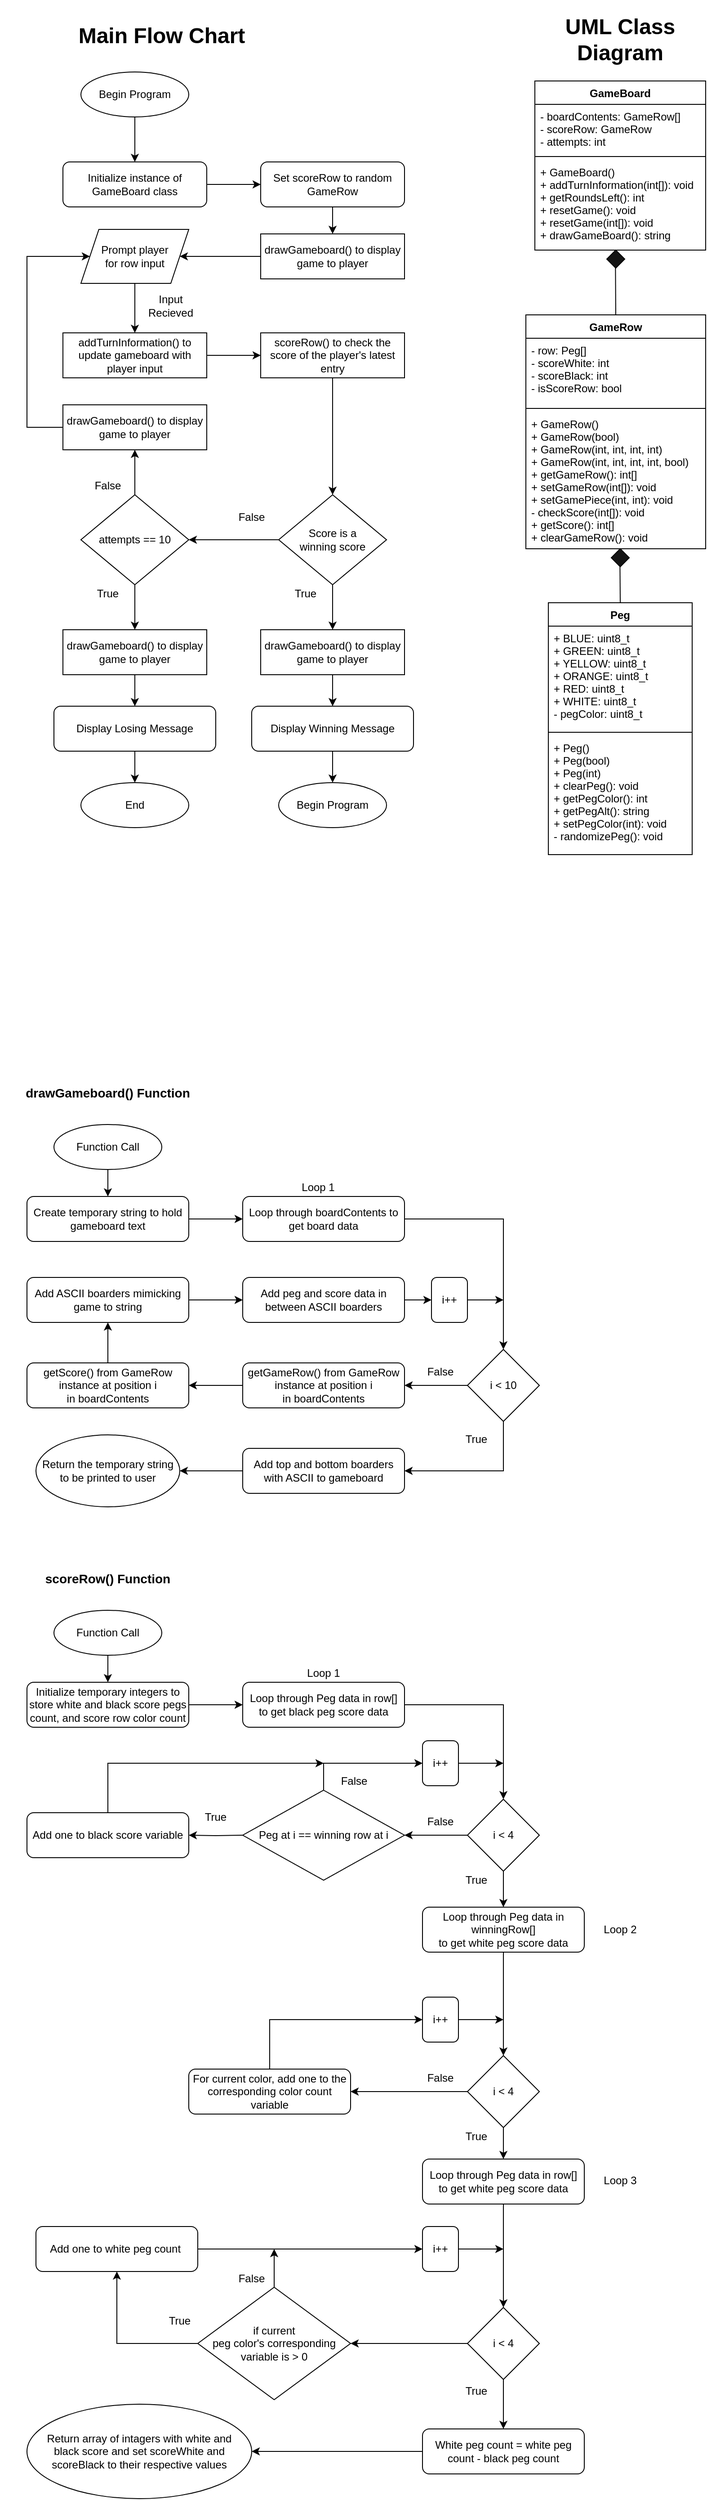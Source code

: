 <mxfile version="13.8.0" type="github">
  <diagram id="C5RBs43oDa-KdzZeNtuy" name="Page-1">
    <mxGraphModel dx="1625" dy="771" grid="1" gridSize="10" guides="1" tooltips="1" connect="1" arrows="1" fold="1" page="1" pageScale="1" pageWidth="827" pageHeight="1169" math="0" shadow="0">
      <root>
        <mxCell id="WIyWlLk6GJQsqaUBKTNV-0" />
        <mxCell id="WIyWlLk6GJQsqaUBKTNV-1" parent="WIyWlLk6GJQsqaUBKTNV-0" />
        <mxCell id="qy54ewY4zmLZA6wz8bQR-19" style="edgeStyle=orthogonalEdgeStyle;rounded=0;orthogonalLoop=1;jettySize=auto;html=1;entryX=0.5;entryY=0;entryDx=0;entryDy=0;" edge="1" parent="WIyWlLk6GJQsqaUBKTNV-1" source="qy54ewY4zmLZA6wz8bQR-0" target="qy54ewY4zmLZA6wz8bQR-18">
          <mxGeometry relative="1" as="geometry" />
        </mxCell>
        <mxCell id="qy54ewY4zmLZA6wz8bQR-0" value="Begin Program" style="ellipse;whiteSpace=wrap;html=1;" vertex="1" parent="WIyWlLk6GJQsqaUBKTNV-1">
          <mxGeometry x="110" y="80" width="120" height="50" as="geometry" />
        </mxCell>
        <mxCell id="qy54ewY4zmLZA6wz8bQR-1" value="" style="endArrow=none;html=1;entryX=0.5;entryY=0;entryDx=0;entryDy=0;exitX=0.484;exitY=0.965;exitDx=0;exitDy=0;exitPerimeter=0;" edge="1" parent="WIyWlLk6GJQsqaUBKTNV-1" source="qy54ewY4zmLZA6wz8bQR-2" target="qy54ewY4zmLZA6wz8bQR-9">
          <mxGeometry width="50" height="50" relative="1" as="geometry">
            <mxPoint x="830" y="391" as="sourcePoint" />
            <mxPoint x="880" y="341" as="targetPoint" />
          </mxGeometry>
        </mxCell>
        <mxCell id="qy54ewY4zmLZA6wz8bQR-2" value="" style="rhombus;whiteSpace=wrap;html=1;fillColor=#141414;" vertex="1" parent="WIyWlLk6GJQsqaUBKTNV-1">
          <mxGeometry x="700" y="610" width="20" height="20" as="geometry" />
        </mxCell>
        <mxCell id="qy54ewY4zmLZA6wz8bQR-3" value="" style="endArrow=none;html=1;entryX=0.5;entryY=0;entryDx=0;entryDy=0;exitX=0.484;exitY=0.965;exitDx=0;exitDy=0;exitPerimeter=0;" edge="1" parent="WIyWlLk6GJQsqaUBKTNV-1" source="qy54ewY4zmLZA6wz8bQR-4" target="qy54ewY4zmLZA6wz8bQR-5">
          <mxGeometry width="50" height="50" relative="1" as="geometry">
            <mxPoint x="800" y="405" as="sourcePoint" />
            <mxPoint x="690" y="305" as="targetPoint" />
          </mxGeometry>
        </mxCell>
        <mxCell id="qy54ewY4zmLZA6wz8bQR-4" value="" style="rhombus;whiteSpace=wrap;html=1;fillColor=#141414;" vertex="1" parent="WIyWlLk6GJQsqaUBKTNV-1">
          <mxGeometry x="695" y="278" width="20" height="20" as="geometry" />
        </mxCell>
        <mxCell id="qy54ewY4zmLZA6wz8bQR-9" value="Peg" style="swimlane;fontStyle=1;align=center;verticalAlign=top;childLayout=stackLayout;horizontal=1;startSize=26;horizontalStack=0;resizeParent=1;resizeParentMax=0;resizeLast=0;collapsible=1;marginBottom=0;" vertex="1" parent="WIyWlLk6GJQsqaUBKTNV-1">
          <mxGeometry x="630" y="670" width="160" height="280" as="geometry" />
        </mxCell>
        <mxCell id="qy54ewY4zmLZA6wz8bQR-10" value="+ BLUE: uint8_t&#xa;+ GREEN: uint8_t&#xa;+ YELLOW: uint8_t&#xa;+ ORANGE: uint8_t&#xa;+ RED: uint8_t&#xa;+ WHITE: uint8_t&#xa;- pegColor: uint8_t" style="text;strokeColor=none;fillColor=none;align=left;verticalAlign=top;spacingLeft=4;spacingRight=4;overflow=hidden;rotatable=0;points=[[0,0.5],[1,0.5]];portConstraint=eastwest;" vertex="1" parent="qy54ewY4zmLZA6wz8bQR-9">
          <mxGeometry y="26" width="160" height="114" as="geometry" />
        </mxCell>
        <mxCell id="qy54ewY4zmLZA6wz8bQR-11" value="" style="line;strokeWidth=1;fillColor=none;align=left;verticalAlign=middle;spacingTop=-1;spacingLeft=3;spacingRight=3;rotatable=0;labelPosition=right;points=[];portConstraint=eastwest;" vertex="1" parent="qy54ewY4zmLZA6wz8bQR-9">
          <mxGeometry y="140" width="160" height="8" as="geometry" />
        </mxCell>
        <mxCell id="qy54ewY4zmLZA6wz8bQR-12" value="+ Peg()&#xa;+ Peg(bool)&#xa;+ Peg(int)&#xa;+ clearPeg(): void&#xa;+ getPegColor(): int&#xa;+ getPegAlt(): string&#xa;+ setPegColor(int): void&#xa;- randomizePeg(): void" style="text;strokeColor=none;fillColor=none;align=left;verticalAlign=top;spacingLeft=4;spacingRight=4;overflow=hidden;rotatable=0;points=[[0,0.5],[1,0.5]];portConstraint=eastwest;" vertex="1" parent="qy54ewY4zmLZA6wz8bQR-9">
          <mxGeometry y="148" width="160" height="132" as="geometry" />
        </mxCell>
        <mxCell id="qy54ewY4zmLZA6wz8bQR-13" value="GameBoard" style="swimlane;fontStyle=1;align=center;verticalAlign=top;childLayout=stackLayout;horizontal=1;startSize=26;horizontalStack=0;resizeParent=1;resizeParentMax=0;resizeLast=0;collapsible=1;marginBottom=0;" vertex="1" parent="WIyWlLk6GJQsqaUBKTNV-1">
          <mxGeometry x="615" y="90" width="190" height="188" as="geometry" />
        </mxCell>
        <mxCell id="qy54ewY4zmLZA6wz8bQR-14" value="- boardContents: GameRow[]&#xa;- scoreRow: GameRow&#xa;- attempts: int&#xa;" style="text;strokeColor=none;fillColor=none;align=left;verticalAlign=top;spacingLeft=4;spacingRight=4;overflow=hidden;rotatable=0;points=[[0,0.5],[1,0.5]];portConstraint=eastwest;" vertex="1" parent="qy54ewY4zmLZA6wz8bQR-13">
          <mxGeometry y="26" width="190" height="54" as="geometry" />
        </mxCell>
        <mxCell id="qy54ewY4zmLZA6wz8bQR-15" value="" style="line;strokeWidth=1;fillColor=none;align=left;verticalAlign=middle;spacingTop=-1;spacingLeft=3;spacingRight=3;rotatable=0;labelPosition=right;points=[];portConstraint=eastwest;" vertex="1" parent="qy54ewY4zmLZA6wz8bQR-13">
          <mxGeometry y="80" width="190" height="8" as="geometry" />
        </mxCell>
        <mxCell id="qy54ewY4zmLZA6wz8bQR-16" value="+ GameBoard()&#xa;+ addTurnInformation(int[]): void&#xa;+ getRoundsLeft(): int&#xa;+ resetGame(): void&#xa;+ resetGame(int[]): void&#xa;+ drawGameBoard(): string" style="text;strokeColor=none;fillColor=none;align=left;verticalAlign=top;spacingLeft=4;spacingRight=4;overflow=hidden;rotatable=0;points=[[0,0.5],[1,0.5]];portConstraint=eastwest;" vertex="1" parent="qy54ewY4zmLZA6wz8bQR-13">
          <mxGeometry y="88" width="190" height="100" as="geometry" />
        </mxCell>
        <mxCell id="qy54ewY4zmLZA6wz8bQR-17" value="&lt;h1&gt;UML Class Diagram&lt;/h1&gt;" style="text;html=1;strokeColor=none;fillColor=none;spacing=5;spacingTop=-20;whiteSpace=wrap;overflow=hidden;rounded=0;align=center;" vertex="1" parent="WIyWlLk6GJQsqaUBKTNV-1">
          <mxGeometry x="640" y="10" width="140" height="70" as="geometry" />
        </mxCell>
        <mxCell id="qy54ewY4zmLZA6wz8bQR-21" style="edgeStyle=orthogonalEdgeStyle;rounded=0;orthogonalLoop=1;jettySize=auto;html=1;entryX=0;entryY=0.5;entryDx=0;entryDy=0;" edge="1" parent="WIyWlLk6GJQsqaUBKTNV-1" source="qy54ewY4zmLZA6wz8bQR-18" target="qy54ewY4zmLZA6wz8bQR-20">
          <mxGeometry relative="1" as="geometry" />
        </mxCell>
        <mxCell id="qy54ewY4zmLZA6wz8bQR-18" value="Initialize instance of GameBoard class" style="rounded=1;whiteSpace=wrap;html=1;" vertex="1" parent="WIyWlLk6GJQsqaUBKTNV-1">
          <mxGeometry x="90" y="180" width="160" height="50" as="geometry" />
        </mxCell>
        <mxCell id="qy54ewY4zmLZA6wz8bQR-24" style="edgeStyle=orthogonalEdgeStyle;rounded=0;orthogonalLoop=1;jettySize=auto;html=1;" edge="1" parent="WIyWlLk6GJQsqaUBKTNV-1" source="qy54ewY4zmLZA6wz8bQR-20" target="qy54ewY4zmLZA6wz8bQR-22">
          <mxGeometry relative="1" as="geometry" />
        </mxCell>
        <mxCell id="qy54ewY4zmLZA6wz8bQR-20" value="Set scoreRow to random GameRow" style="rounded=1;whiteSpace=wrap;html=1;" vertex="1" parent="WIyWlLk6GJQsqaUBKTNV-1">
          <mxGeometry x="310" y="180" width="160" height="50" as="geometry" />
        </mxCell>
        <mxCell id="qy54ewY4zmLZA6wz8bQR-27" style="edgeStyle=orthogonalEdgeStyle;rounded=0;orthogonalLoop=1;jettySize=auto;html=1;entryX=1;entryY=0.5;entryDx=0;entryDy=0;" edge="1" parent="WIyWlLk6GJQsqaUBKTNV-1" source="qy54ewY4zmLZA6wz8bQR-22" target="qy54ewY4zmLZA6wz8bQR-26">
          <mxGeometry relative="1" as="geometry" />
        </mxCell>
        <mxCell id="qy54ewY4zmLZA6wz8bQR-22" value="drawGameboard() to display game to player" style="rounded=1;whiteSpace=wrap;html=1;arcSize=0;" vertex="1" parent="WIyWlLk6GJQsqaUBKTNV-1">
          <mxGeometry x="310" y="260" width="160" height="50" as="geometry" />
        </mxCell>
        <mxCell id="qy54ewY4zmLZA6wz8bQR-29" style="edgeStyle=orthogonalEdgeStyle;rounded=0;orthogonalLoop=1;jettySize=auto;html=1;" edge="1" parent="WIyWlLk6GJQsqaUBKTNV-1" source="qy54ewY4zmLZA6wz8bQR-26" target="qy54ewY4zmLZA6wz8bQR-28">
          <mxGeometry relative="1" as="geometry" />
        </mxCell>
        <mxCell id="qy54ewY4zmLZA6wz8bQR-26" value="Prompt player&lt;br&gt;for row input" style="shape=parallelogram;perimeter=parallelogramPerimeter;whiteSpace=wrap;html=1;fixedSize=1;" vertex="1" parent="WIyWlLk6GJQsqaUBKTNV-1">
          <mxGeometry x="110" y="255" width="120" height="60" as="geometry" />
        </mxCell>
        <mxCell id="qy54ewY4zmLZA6wz8bQR-32" style="edgeStyle=orthogonalEdgeStyle;rounded=0;orthogonalLoop=1;jettySize=auto;html=1;" edge="1" parent="WIyWlLk6GJQsqaUBKTNV-1" source="qy54ewY4zmLZA6wz8bQR-28" target="qy54ewY4zmLZA6wz8bQR-31">
          <mxGeometry relative="1" as="geometry" />
        </mxCell>
        <mxCell id="qy54ewY4zmLZA6wz8bQR-28" value="addTurnInformation() to update gameboard with player input" style="rounded=1;whiteSpace=wrap;html=1;arcSize=0;" vertex="1" parent="WIyWlLk6GJQsqaUBKTNV-1">
          <mxGeometry x="90" y="370" width="160" height="50" as="geometry" />
        </mxCell>
        <mxCell id="qy54ewY4zmLZA6wz8bQR-30" value="Input Recieved" style="text;html=1;strokeColor=none;fillColor=none;align=center;verticalAlign=middle;whiteSpace=wrap;rounded=0;" vertex="1" parent="WIyWlLk6GJQsqaUBKTNV-1">
          <mxGeometry x="190" y="330" width="40" height="20" as="geometry" />
        </mxCell>
        <mxCell id="qy54ewY4zmLZA6wz8bQR-35" style="edgeStyle=orthogonalEdgeStyle;rounded=0;orthogonalLoop=1;jettySize=auto;html=1;entryX=0.5;entryY=0;entryDx=0;entryDy=0;" edge="1" parent="WIyWlLk6GJQsqaUBKTNV-1" source="qy54ewY4zmLZA6wz8bQR-31" target="qy54ewY4zmLZA6wz8bQR-39">
          <mxGeometry relative="1" as="geometry">
            <mxPoint x="390" y="460" as="targetPoint" />
          </mxGeometry>
        </mxCell>
        <mxCell id="qy54ewY4zmLZA6wz8bQR-31" value="scoreRow() to check the score of the player&#39;s latest entry" style="rounded=1;whiteSpace=wrap;html=1;arcSize=0;" vertex="1" parent="WIyWlLk6GJQsqaUBKTNV-1">
          <mxGeometry x="310" y="370" width="160" height="50" as="geometry" />
        </mxCell>
        <mxCell id="qy54ewY4zmLZA6wz8bQR-53" style="edgeStyle=orthogonalEdgeStyle;rounded=0;orthogonalLoop=1;jettySize=auto;html=1;" edge="1" parent="WIyWlLk6GJQsqaUBKTNV-1" source="qy54ewY4zmLZA6wz8bQR-39" target="qy54ewY4zmLZA6wz8bQR-52">
          <mxGeometry relative="1" as="geometry" />
        </mxCell>
        <mxCell id="qy54ewY4zmLZA6wz8bQR-39" value="Score is a &lt;br&gt;winning score" style="rhombus;whiteSpace=wrap;html=1;" vertex="1" parent="WIyWlLk6GJQsqaUBKTNV-1">
          <mxGeometry x="330" y="550" width="120" height="100" as="geometry" />
        </mxCell>
        <mxCell id="qy54ewY4zmLZA6wz8bQR-41" value="False" style="text;html=1;strokeColor=none;fillColor=none;align=center;verticalAlign=middle;whiteSpace=wrap;rounded=0;" vertex="1" parent="WIyWlLk6GJQsqaUBKTNV-1">
          <mxGeometry x="280" y="565" width="40" height="20" as="geometry" />
        </mxCell>
        <mxCell id="qy54ewY4zmLZA6wz8bQR-44" style="edgeStyle=orthogonalEdgeStyle;rounded=0;orthogonalLoop=1;jettySize=auto;html=1;" edge="1" parent="WIyWlLk6GJQsqaUBKTNV-1" source="qy54ewY4zmLZA6wz8bQR-42" target="qy54ewY4zmLZA6wz8bQR-26">
          <mxGeometry relative="1" as="geometry">
            <mxPoint x="50" y="290" as="targetPoint" />
            <Array as="points">
              <mxPoint x="50" y="475" />
              <mxPoint x="50" y="285" />
            </Array>
          </mxGeometry>
        </mxCell>
        <mxCell id="qy54ewY4zmLZA6wz8bQR-42" value="drawGameboard() to display game to player" style="rounded=1;whiteSpace=wrap;html=1;arcSize=0;" vertex="1" parent="WIyWlLk6GJQsqaUBKTNV-1">
          <mxGeometry x="90" y="450" width="160" height="50" as="geometry" />
        </mxCell>
        <mxCell id="qy54ewY4zmLZA6wz8bQR-51" style="edgeStyle=orthogonalEdgeStyle;rounded=0;orthogonalLoop=1;jettySize=auto;html=1;entryX=0.5;entryY=0;entryDx=0;entryDy=0;" edge="1" parent="WIyWlLk6GJQsqaUBKTNV-1" source="qy54ewY4zmLZA6wz8bQR-46" target="qy54ewY4zmLZA6wz8bQR-50">
          <mxGeometry relative="1" as="geometry" />
        </mxCell>
        <mxCell id="qy54ewY4zmLZA6wz8bQR-46" value="drawGameboard() to display game to player" style="rounded=1;whiteSpace=wrap;html=1;arcSize=0;" vertex="1" parent="WIyWlLk6GJQsqaUBKTNV-1">
          <mxGeometry x="310" y="700" width="160" height="50" as="geometry" />
        </mxCell>
        <mxCell id="qy54ewY4zmLZA6wz8bQR-47" style="edgeStyle=orthogonalEdgeStyle;rounded=0;orthogonalLoop=1;jettySize=auto;html=1;entryX=0.5;entryY=0;entryDx=0;entryDy=0;exitX=0.5;exitY=1;exitDx=0;exitDy=0;" edge="1" parent="WIyWlLk6GJQsqaUBKTNV-1" source="qy54ewY4zmLZA6wz8bQR-39" target="qy54ewY4zmLZA6wz8bQR-46">
          <mxGeometry relative="1" as="geometry">
            <mxPoint x="390" y="565" as="sourcePoint" />
            <mxPoint x="260" y="520" as="targetPoint" />
          </mxGeometry>
        </mxCell>
        <mxCell id="qy54ewY4zmLZA6wz8bQR-48" value="True" style="text;html=1;strokeColor=none;fillColor=none;align=center;verticalAlign=middle;whiteSpace=wrap;rounded=0;" vertex="1" parent="WIyWlLk6GJQsqaUBKTNV-1">
          <mxGeometry x="340" y="650" width="40" height="20" as="geometry" />
        </mxCell>
        <mxCell id="qy54ewY4zmLZA6wz8bQR-65" style="edgeStyle=orthogonalEdgeStyle;rounded=0;orthogonalLoop=1;jettySize=auto;html=1;" edge="1" parent="WIyWlLk6GJQsqaUBKTNV-1" source="qy54ewY4zmLZA6wz8bQR-50" target="qy54ewY4zmLZA6wz8bQR-64">
          <mxGeometry relative="1" as="geometry" />
        </mxCell>
        <mxCell id="qy54ewY4zmLZA6wz8bQR-50" value="Display Winning Message" style="rounded=1;whiteSpace=wrap;html=1;" vertex="1" parent="WIyWlLk6GJQsqaUBKTNV-1">
          <mxGeometry x="300" y="785" width="180" height="50" as="geometry" />
        </mxCell>
        <mxCell id="qy54ewY4zmLZA6wz8bQR-54" style="edgeStyle=orthogonalEdgeStyle;rounded=0;orthogonalLoop=1;jettySize=auto;html=1;" edge="1" parent="WIyWlLk6GJQsqaUBKTNV-1" source="qy54ewY4zmLZA6wz8bQR-52" target="qy54ewY4zmLZA6wz8bQR-42">
          <mxGeometry relative="1" as="geometry" />
        </mxCell>
        <mxCell id="qy54ewY4zmLZA6wz8bQR-55" style="edgeStyle=orthogonalEdgeStyle;rounded=0;orthogonalLoop=1;jettySize=auto;html=1;entryX=0.5;entryY=0;entryDx=0;entryDy=0;" edge="1" parent="WIyWlLk6GJQsqaUBKTNV-1" source="qy54ewY4zmLZA6wz8bQR-52" target="qy54ewY4zmLZA6wz8bQR-59">
          <mxGeometry relative="1" as="geometry">
            <mxPoint x="170" y="690" as="targetPoint" />
          </mxGeometry>
        </mxCell>
        <mxCell id="qy54ewY4zmLZA6wz8bQR-52" value="attempts == 10" style="rhombus;whiteSpace=wrap;html=1;" vertex="1" parent="WIyWlLk6GJQsqaUBKTNV-1">
          <mxGeometry x="110" y="550" width="120" height="100" as="geometry" />
        </mxCell>
        <mxCell id="qy54ewY4zmLZA6wz8bQR-56" value="False" style="text;html=1;strokeColor=none;fillColor=none;align=center;verticalAlign=middle;whiteSpace=wrap;rounded=0;" vertex="1" parent="WIyWlLk6GJQsqaUBKTNV-1">
          <mxGeometry x="120" y="530" width="40" height="20" as="geometry" />
        </mxCell>
        <mxCell id="qy54ewY4zmLZA6wz8bQR-58" value="True" style="text;html=1;strokeColor=none;fillColor=none;align=center;verticalAlign=middle;whiteSpace=wrap;rounded=0;" vertex="1" parent="WIyWlLk6GJQsqaUBKTNV-1">
          <mxGeometry x="120" y="650" width="40" height="20" as="geometry" />
        </mxCell>
        <mxCell id="qy54ewY4zmLZA6wz8bQR-62" style="edgeStyle=orthogonalEdgeStyle;rounded=0;orthogonalLoop=1;jettySize=auto;html=1;entryX=0.5;entryY=0;entryDx=0;entryDy=0;" edge="1" parent="WIyWlLk6GJQsqaUBKTNV-1" source="qy54ewY4zmLZA6wz8bQR-59" target="qy54ewY4zmLZA6wz8bQR-60">
          <mxGeometry relative="1" as="geometry" />
        </mxCell>
        <mxCell id="qy54ewY4zmLZA6wz8bQR-59" value="drawGameboard() to display game to player" style="rounded=1;whiteSpace=wrap;html=1;arcSize=0;" vertex="1" parent="WIyWlLk6GJQsqaUBKTNV-1">
          <mxGeometry x="90" y="700" width="160" height="50" as="geometry" />
        </mxCell>
        <mxCell id="qy54ewY4zmLZA6wz8bQR-66" style="edgeStyle=orthogonalEdgeStyle;rounded=0;orthogonalLoop=1;jettySize=auto;html=1;" edge="1" parent="WIyWlLk6GJQsqaUBKTNV-1" source="qy54ewY4zmLZA6wz8bQR-60" target="qy54ewY4zmLZA6wz8bQR-63">
          <mxGeometry relative="1" as="geometry" />
        </mxCell>
        <mxCell id="qy54ewY4zmLZA6wz8bQR-60" value="Display Losing Message" style="rounded=1;whiteSpace=wrap;html=1;" vertex="1" parent="WIyWlLk6GJQsqaUBKTNV-1">
          <mxGeometry x="80" y="785" width="180" height="50" as="geometry" />
        </mxCell>
        <mxCell id="qy54ewY4zmLZA6wz8bQR-63" value="End" style="ellipse;whiteSpace=wrap;html=1;" vertex="1" parent="WIyWlLk6GJQsqaUBKTNV-1">
          <mxGeometry x="110" y="870" width="120" height="50" as="geometry" />
        </mxCell>
        <mxCell id="qy54ewY4zmLZA6wz8bQR-64" value="Begin Program" style="ellipse;whiteSpace=wrap;html=1;" vertex="1" parent="WIyWlLk6GJQsqaUBKTNV-1">
          <mxGeometry x="330" y="870" width="120" height="50" as="geometry" />
        </mxCell>
        <mxCell id="qy54ewY4zmLZA6wz8bQR-70" style="edgeStyle=orthogonalEdgeStyle;rounded=0;orthogonalLoop=1;jettySize=auto;html=1;entryX=0.5;entryY=0;entryDx=0;entryDy=0;" edge="1" parent="WIyWlLk6GJQsqaUBKTNV-1" source="qy54ewY4zmLZA6wz8bQR-67">
          <mxGeometry relative="1" as="geometry">
            <mxPoint x="140" y="1330" as="targetPoint" />
          </mxGeometry>
        </mxCell>
        <mxCell id="qy54ewY4zmLZA6wz8bQR-5" value="GameRow" style="swimlane;fontStyle=1;align=center;verticalAlign=top;childLayout=stackLayout;horizontal=1;startSize=26;horizontalStack=0;resizeParent=1;resizeParentMax=0;resizeLast=0;collapsible=1;marginBottom=0;" vertex="1" parent="WIyWlLk6GJQsqaUBKTNV-1">
          <mxGeometry x="605" y="350" width="200" height="260" as="geometry" />
        </mxCell>
        <mxCell id="qy54ewY4zmLZA6wz8bQR-6" value="- row: Peg[]&#xa;- scoreWhite: int&#xa;- scoreBlack: int&#xa;- isScoreRow: bool" style="text;strokeColor=none;fillColor=none;align=left;verticalAlign=top;spacingLeft=4;spacingRight=4;overflow=hidden;rotatable=0;points=[[0,0.5],[1,0.5]];portConstraint=eastwest;" vertex="1" parent="qy54ewY4zmLZA6wz8bQR-5">
          <mxGeometry y="26" width="200" height="74" as="geometry" />
        </mxCell>
        <mxCell id="qy54ewY4zmLZA6wz8bQR-7" value="" style="line;strokeWidth=1;fillColor=none;align=left;verticalAlign=middle;spacingTop=-1;spacingLeft=3;spacingRight=3;rotatable=0;labelPosition=right;points=[];portConstraint=eastwest;" vertex="1" parent="qy54ewY4zmLZA6wz8bQR-5">
          <mxGeometry y="100" width="200" height="8" as="geometry" />
        </mxCell>
        <mxCell id="qy54ewY4zmLZA6wz8bQR-8" value="+ GameRow()&#xa;+ GameRow(bool)&#xa;+ GameRow(int, int, int, int)&#xa;+ GameRow(int, int, int, int, bool)&#xa;+ getGameRow(): int[]&#xa;+ setGameRow(int[]): void&#xa;+ setGamePiece(int, int): void&#xa;- checkScore(int[]): void&#xa;+ getScore(): int[]&#xa;+ clearGameRow(): void&#xa;" style="text;strokeColor=none;fillColor=none;align=left;verticalAlign=top;spacingLeft=4;spacingRight=4;overflow=hidden;rotatable=0;points=[[0,0.5],[1,0.5]];portConstraint=eastwest;" vertex="1" parent="qy54ewY4zmLZA6wz8bQR-5">
          <mxGeometry y="108" width="200" height="152" as="geometry" />
        </mxCell>
        <mxCell id="qy54ewY4zmLZA6wz8bQR-67" value="Function Call" style="ellipse;whiteSpace=wrap;html=1;" vertex="1" parent="WIyWlLk6GJQsqaUBKTNV-1">
          <mxGeometry x="80" y="1250" width="120" height="50" as="geometry" />
        </mxCell>
        <mxCell id="qy54ewY4zmLZA6wz8bQR-69" value="&lt;font style=&quot;font-size: 14px&quot;&gt;drawGameboard() Function&lt;/font&gt;" style="text;html=1;strokeColor=none;fillColor=none;align=center;verticalAlign=middle;whiteSpace=wrap;rounded=0;fontStyle=1" vertex="1" parent="WIyWlLk6GJQsqaUBKTNV-1">
          <mxGeometry x="20" y="1190" width="240" height="50" as="geometry" />
        </mxCell>
        <mxCell id="qy54ewY4zmLZA6wz8bQR-73" style="edgeStyle=orthogonalEdgeStyle;rounded=0;orthogonalLoop=1;jettySize=auto;html=1;entryX=0;entryY=0.5;entryDx=0;entryDy=0;" edge="1" parent="WIyWlLk6GJQsqaUBKTNV-1" source="qy54ewY4zmLZA6wz8bQR-71" target="qy54ewY4zmLZA6wz8bQR-72">
          <mxGeometry relative="1" as="geometry" />
        </mxCell>
        <mxCell id="qy54ewY4zmLZA6wz8bQR-71" value="Create temporary string to hold gameboard text" style="rounded=1;whiteSpace=wrap;html=1;" vertex="1" parent="WIyWlLk6GJQsqaUBKTNV-1">
          <mxGeometry x="50" y="1330" width="180" height="50" as="geometry" />
        </mxCell>
        <mxCell id="qy54ewY4zmLZA6wz8bQR-81" style="edgeStyle=orthogonalEdgeStyle;rounded=0;orthogonalLoop=1;jettySize=auto;html=1;entryX=0.5;entryY=0;entryDx=0;entryDy=0;" edge="1" parent="WIyWlLk6GJQsqaUBKTNV-1" source="qy54ewY4zmLZA6wz8bQR-72" target="qy54ewY4zmLZA6wz8bQR-76">
          <mxGeometry relative="1" as="geometry" />
        </mxCell>
        <mxCell id="qy54ewY4zmLZA6wz8bQR-72" value="Loop through boardContents to get board data" style="rounded=1;whiteSpace=wrap;html=1;" vertex="1" parent="WIyWlLk6GJQsqaUBKTNV-1">
          <mxGeometry x="290" y="1330" width="180" height="50" as="geometry" />
        </mxCell>
        <mxCell id="qy54ewY4zmLZA6wz8bQR-74" value="&lt;h1&gt;Main Flow Chart&lt;/h1&gt;" style="text;html=1;strokeColor=none;fillColor=none;spacing=5;spacingTop=-20;whiteSpace=wrap;overflow=hidden;rounded=0;align=center;" vertex="1" parent="WIyWlLk6GJQsqaUBKTNV-1">
          <mxGeometry x="30" y="20" width="340" height="70" as="geometry" />
        </mxCell>
        <mxCell id="qy54ewY4zmLZA6wz8bQR-80" style="edgeStyle=orthogonalEdgeStyle;rounded=0;orthogonalLoop=1;jettySize=auto;html=1;" edge="1" parent="WIyWlLk6GJQsqaUBKTNV-1" source="qy54ewY4zmLZA6wz8bQR-76" target="qy54ewY4zmLZA6wz8bQR-79">
          <mxGeometry relative="1" as="geometry" />
        </mxCell>
        <mxCell id="qy54ewY4zmLZA6wz8bQR-94" style="edgeStyle=orthogonalEdgeStyle;rounded=0;orthogonalLoop=1;jettySize=auto;html=1;entryX=1;entryY=0.5;entryDx=0;entryDy=0;" edge="1" parent="WIyWlLk6GJQsqaUBKTNV-1" source="qy54ewY4zmLZA6wz8bQR-76" target="qy54ewY4zmLZA6wz8bQR-92">
          <mxGeometry relative="1" as="geometry">
            <Array as="points">
              <mxPoint x="580" y="1635" />
            </Array>
          </mxGeometry>
        </mxCell>
        <mxCell id="qy54ewY4zmLZA6wz8bQR-76" value="i &amp;lt; 10" style="rhombus;whiteSpace=wrap;html=1;" vertex="1" parent="WIyWlLk6GJQsqaUBKTNV-1">
          <mxGeometry x="540" y="1500" width="80" height="80" as="geometry" />
        </mxCell>
        <mxCell id="qy54ewY4zmLZA6wz8bQR-84" style="edgeStyle=orthogonalEdgeStyle;rounded=0;orthogonalLoop=1;jettySize=auto;html=1;entryX=1;entryY=0.5;entryDx=0;entryDy=0;" edge="1" parent="WIyWlLk6GJQsqaUBKTNV-1" source="qy54ewY4zmLZA6wz8bQR-79" target="qy54ewY4zmLZA6wz8bQR-82">
          <mxGeometry relative="1" as="geometry" />
        </mxCell>
        <mxCell id="qy54ewY4zmLZA6wz8bQR-79" value="getGameRow() from GameRow instance at position i&lt;br&gt;in boardContents" style="rounded=1;whiteSpace=wrap;html=1;" vertex="1" parent="WIyWlLk6GJQsqaUBKTNV-1">
          <mxGeometry x="290" y="1515" width="180" height="50" as="geometry" />
        </mxCell>
        <mxCell id="qy54ewY4zmLZA6wz8bQR-85" style="edgeStyle=orthogonalEdgeStyle;rounded=0;orthogonalLoop=1;jettySize=auto;html=1;" edge="1" parent="WIyWlLk6GJQsqaUBKTNV-1" source="qy54ewY4zmLZA6wz8bQR-82" target="qy54ewY4zmLZA6wz8bQR-83">
          <mxGeometry relative="1" as="geometry" />
        </mxCell>
        <mxCell id="qy54ewY4zmLZA6wz8bQR-82" value="getScore() from GameRow instance at position i&lt;br&gt;in boardContents" style="rounded=1;whiteSpace=wrap;html=1;" vertex="1" parent="WIyWlLk6GJQsqaUBKTNV-1">
          <mxGeometry x="50" y="1515" width="180" height="50" as="geometry" />
        </mxCell>
        <mxCell id="qy54ewY4zmLZA6wz8bQR-93" style="edgeStyle=orthogonalEdgeStyle;rounded=0;orthogonalLoop=1;jettySize=auto;html=1;entryX=0;entryY=0.5;entryDx=0;entryDy=0;" edge="1" parent="WIyWlLk6GJQsqaUBKTNV-1" source="qy54ewY4zmLZA6wz8bQR-83" target="qy54ewY4zmLZA6wz8bQR-87">
          <mxGeometry relative="1" as="geometry" />
        </mxCell>
        <mxCell id="qy54ewY4zmLZA6wz8bQR-83" value="Add ASCII boarders mimicking game to string" style="rounded=1;whiteSpace=wrap;html=1;" vertex="1" parent="WIyWlLk6GJQsqaUBKTNV-1">
          <mxGeometry x="50" y="1420" width="180" height="50" as="geometry" />
        </mxCell>
        <mxCell id="qy54ewY4zmLZA6wz8bQR-127" style="edgeStyle=orthogonalEdgeStyle;rounded=0;orthogonalLoop=1;jettySize=auto;html=1;entryX=0;entryY=0.5;entryDx=0;entryDy=0;" edge="1" parent="WIyWlLk6GJQsqaUBKTNV-1" source="qy54ewY4zmLZA6wz8bQR-87" target="qy54ewY4zmLZA6wz8bQR-126">
          <mxGeometry relative="1" as="geometry" />
        </mxCell>
        <mxCell id="qy54ewY4zmLZA6wz8bQR-87" value="Add peg and score data in between ASCII boarders" style="rounded=1;whiteSpace=wrap;html=1;" vertex="1" parent="WIyWlLk6GJQsqaUBKTNV-1">
          <mxGeometry x="290" y="1420" width="180" height="50" as="geometry" />
        </mxCell>
        <mxCell id="qy54ewY4zmLZA6wz8bQR-90" value="False" style="text;html=1;strokeColor=none;fillColor=none;align=center;verticalAlign=middle;whiteSpace=wrap;rounded=0;" vertex="1" parent="WIyWlLk6GJQsqaUBKTNV-1">
          <mxGeometry x="490" y="1515" width="40" height="20" as="geometry" />
        </mxCell>
        <mxCell id="qy54ewY4zmLZA6wz8bQR-96" style="edgeStyle=orthogonalEdgeStyle;rounded=0;orthogonalLoop=1;jettySize=auto;html=1;entryX=1;entryY=0.5;entryDx=0;entryDy=0;" edge="1" parent="WIyWlLk6GJQsqaUBKTNV-1" source="qy54ewY4zmLZA6wz8bQR-92" target="qy54ewY4zmLZA6wz8bQR-97">
          <mxGeometry relative="1" as="geometry">
            <mxPoint x="230" y="1635" as="targetPoint" />
          </mxGeometry>
        </mxCell>
        <mxCell id="qy54ewY4zmLZA6wz8bQR-92" value="Add top and bottom boarders with ASCII to gameboard" style="rounded=1;whiteSpace=wrap;html=1;" vertex="1" parent="WIyWlLk6GJQsqaUBKTNV-1">
          <mxGeometry x="290" y="1610" width="180" height="50" as="geometry" />
        </mxCell>
        <mxCell id="qy54ewY4zmLZA6wz8bQR-97" value="&lt;span&gt;Return the temporary string to be printed to user&lt;/span&gt;" style="ellipse;whiteSpace=wrap;html=1;" vertex="1" parent="WIyWlLk6GJQsqaUBKTNV-1">
          <mxGeometry x="60" y="1595" width="160" height="80" as="geometry" />
        </mxCell>
        <mxCell id="qy54ewY4zmLZA6wz8bQR-98" style="edgeStyle=orthogonalEdgeStyle;rounded=0;orthogonalLoop=1;jettySize=auto;html=1;entryX=0.5;entryY=0;entryDx=0;entryDy=0;" edge="1" parent="WIyWlLk6GJQsqaUBKTNV-1" source="qy54ewY4zmLZA6wz8bQR-99">
          <mxGeometry relative="1" as="geometry">
            <mxPoint x="140" y="1870" as="targetPoint" />
          </mxGeometry>
        </mxCell>
        <mxCell id="qy54ewY4zmLZA6wz8bQR-99" value="Function Call" style="ellipse;whiteSpace=wrap;html=1;" vertex="1" parent="WIyWlLk6GJQsqaUBKTNV-1">
          <mxGeometry x="80" y="1790" width="120" height="50" as="geometry" />
        </mxCell>
        <mxCell id="qy54ewY4zmLZA6wz8bQR-100" value="&lt;font style=&quot;font-size: 14px&quot;&gt;scoreRow() Function&lt;/font&gt;" style="text;html=1;strokeColor=none;fillColor=none;align=center;verticalAlign=middle;whiteSpace=wrap;rounded=0;fontStyle=1" vertex="1" parent="WIyWlLk6GJQsqaUBKTNV-1">
          <mxGeometry x="20" y="1730" width="240" height="50" as="geometry" />
        </mxCell>
        <mxCell id="qy54ewY4zmLZA6wz8bQR-101" style="edgeStyle=orthogonalEdgeStyle;rounded=0;orthogonalLoop=1;jettySize=auto;html=1;entryX=0;entryY=0.5;entryDx=0;entryDy=0;" edge="1" parent="WIyWlLk6GJQsqaUBKTNV-1" source="qy54ewY4zmLZA6wz8bQR-102" target="qy54ewY4zmLZA6wz8bQR-104">
          <mxGeometry relative="1" as="geometry" />
        </mxCell>
        <mxCell id="qy54ewY4zmLZA6wz8bQR-102" value="Initialize temporary integers to store white and black score pegs count, and score row color count" style="rounded=1;whiteSpace=wrap;html=1;" vertex="1" parent="WIyWlLk6GJQsqaUBKTNV-1">
          <mxGeometry x="50" y="1870" width="180" height="50" as="geometry" />
        </mxCell>
        <mxCell id="qy54ewY4zmLZA6wz8bQR-103" style="edgeStyle=orthogonalEdgeStyle;rounded=0;orthogonalLoop=1;jettySize=auto;html=1;entryX=0.5;entryY=0;entryDx=0;entryDy=0;" edge="1" parent="WIyWlLk6GJQsqaUBKTNV-1" source="qy54ewY4zmLZA6wz8bQR-104" target="qy54ewY4zmLZA6wz8bQR-107">
          <mxGeometry relative="1" as="geometry" />
        </mxCell>
        <mxCell id="qy54ewY4zmLZA6wz8bQR-104" value="Loop through Peg data in row[]&lt;br&gt;to get black peg score data" style="rounded=1;whiteSpace=wrap;html=1;" vertex="1" parent="WIyWlLk6GJQsqaUBKTNV-1">
          <mxGeometry x="290" y="1870" width="180" height="50" as="geometry" />
        </mxCell>
        <mxCell id="qy54ewY4zmLZA6wz8bQR-105" style="edgeStyle=orthogonalEdgeStyle;rounded=0;orthogonalLoop=1;jettySize=auto;html=1;" edge="1" parent="WIyWlLk6GJQsqaUBKTNV-1" source="qy54ewY4zmLZA6wz8bQR-107">
          <mxGeometry relative="1" as="geometry">
            <mxPoint x="470" y="2040" as="targetPoint" />
          </mxGeometry>
        </mxCell>
        <mxCell id="qy54ewY4zmLZA6wz8bQR-107" value="i &amp;lt; 4" style="rhombus;whiteSpace=wrap;html=1;" vertex="1" parent="WIyWlLk6GJQsqaUBKTNV-1">
          <mxGeometry x="540" y="2000" width="80" height="80" as="geometry" />
        </mxCell>
        <mxCell id="qy54ewY4zmLZA6wz8bQR-108" style="edgeStyle=orthogonalEdgeStyle;rounded=0;orthogonalLoop=1;jettySize=auto;html=1;entryX=1;entryY=0.5;entryDx=0;entryDy=0;" edge="1" parent="WIyWlLk6GJQsqaUBKTNV-1" target="qy54ewY4zmLZA6wz8bQR-111">
          <mxGeometry relative="1" as="geometry">
            <mxPoint x="290" y="2040" as="sourcePoint" />
          </mxGeometry>
        </mxCell>
        <mxCell id="qy54ewY4zmLZA6wz8bQR-125" style="edgeStyle=orthogonalEdgeStyle;rounded=0;orthogonalLoop=1;jettySize=auto;html=1;" edge="1" parent="WIyWlLk6GJQsqaUBKTNV-1" source="qy54ewY4zmLZA6wz8bQR-111">
          <mxGeometry relative="1" as="geometry">
            <mxPoint x="380" y="1960" as="targetPoint" />
            <Array as="points">
              <mxPoint x="140" y="1960" />
            </Array>
          </mxGeometry>
        </mxCell>
        <mxCell id="qy54ewY4zmLZA6wz8bQR-111" value="Add one to black score variable" style="rounded=1;whiteSpace=wrap;html=1;" vertex="1" parent="WIyWlLk6GJQsqaUBKTNV-1">
          <mxGeometry x="50" y="2015" width="180" height="50" as="geometry" />
        </mxCell>
        <mxCell id="qy54ewY4zmLZA6wz8bQR-112" style="edgeStyle=orthogonalEdgeStyle;rounded=0;orthogonalLoop=1;jettySize=auto;html=1;entryX=0;entryY=0.5;entryDx=0;entryDy=0;" edge="1" parent="WIyWlLk6GJQsqaUBKTNV-1" source="qy54ewY4zmLZA6wz8bQR-113">
          <mxGeometry relative="1" as="geometry">
            <mxPoint x="290" y="1985" as="targetPoint" />
          </mxGeometry>
        </mxCell>
        <mxCell id="qy54ewY4zmLZA6wz8bQR-116" value="False" style="text;html=1;strokeColor=none;fillColor=none;align=center;verticalAlign=middle;whiteSpace=wrap;rounded=0;" vertex="1" parent="WIyWlLk6GJQsqaUBKTNV-1">
          <mxGeometry x="490" y="2015" width="40" height="20" as="geometry" />
        </mxCell>
        <mxCell id="qy54ewY4zmLZA6wz8bQR-119" value="&lt;span&gt;Return array of intagers with white and&lt;br&gt;black score and set scoreWhite and &lt;br&gt;scoreBlack to their respective values&lt;br&gt;&lt;/span&gt;" style="ellipse;whiteSpace=wrap;html=1;" vertex="1" parent="WIyWlLk6GJQsqaUBKTNV-1">
          <mxGeometry x="50" y="2672.5" width="250" height="105" as="geometry" />
        </mxCell>
        <mxCell id="qy54ewY4zmLZA6wz8bQR-120" value="True" style="text;html=1;strokeColor=none;fillColor=none;align=center;verticalAlign=middle;whiteSpace=wrap;rounded=0;" vertex="1" parent="WIyWlLk6GJQsqaUBKTNV-1">
          <mxGeometry x="530" y="1590" width="40" height="20" as="geometry" />
        </mxCell>
        <mxCell id="qy54ewY4zmLZA6wz8bQR-133" style="edgeStyle=orthogonalEdgeStyle;rounded=0;orthogonalLoop=1;jettySize=auto;html=1;entryX=0;entryY=0.5;entryDx=0;entryDy=0;" edge="1" parent="WIyWlLk6GJQsqaUBKTNV-1" source="qy54ewY4zmLZA6wz8bQR-121" target="qy54ewY4zmLZA6wz8bQR-129">
          <mxGeometry relative="1" as="geometry">
            <Array as="points">
              <mxPoint x="380" y="2040" />
              <mxPoint x="380" y="1960" />
            </Array>
          </mxGeometry>
        </mxCell>
        <mxCell id="qy54ewY4zmLZA6wz8bQR-121" value="&lt;span&gt;Peg at i == winning row at i&lt;/span&gt;" style="rhombus;whiteSpace=wrap;html=1;" vertex="1" parent="WIyWlLk6GJQsqaUBKTNV-1">
          <mxGeometry x="290" y="1990" width="180" height="100" as="geometry" />
        </mxCell>
        <mxCell id="qy54ewY4zmLZA6wz8bQR-123" value="False" style="text;html=1;strokeColor=none;fillColor=none;align=center;verticalAlign=middle;whiteSpace=wrap;rounded=0;" vertex="1" parent="WIyWlLk6GJQsqaUBKTNV-1">
          <mxGeometry x="394" y="1970" width="40" height="20" as="geometry" />
        </mxCell>
        <mxCell id="qy54ewY4zmLZA6wz8bQR-124" value="True" style="text;html=1;strokeColor=none;fillColor=none;align=center;verticalAlign=middle;whiteSpace=wrap;rounded=0;" vertex="1" parent="WIyWlLk6GJQsqaUBKTNV-1">
          <mxGeometry x="240" y="2010" width="40" height="20" as="geometry" />
        </mxCell>
        <mxCell id="qy54ewY4zmLZA6wz8bQR-128" style="edgeStyle=orthogonalEdgeStyle;rounded=0;orthogonalLoop=1;jettySize=auto;html=1;" edge="1" parent="WIyWlLk6GJQsqaUBKTNV-1" source="qy54ewY4zmLZA6wz8bQR-126">
          <mxGeometry relative="1" as="geometry">
            <mxPoint x="580" y="1445" as="targetPoint" />
          </mxGeometry>
        </mxCell>
        <mxCell id="qy54ewY4zmLZA6wz8bQR-126" value="i++" style="rounded=1;whiteSpace=wrap;html=1;" vertex="1" parent="WIyWlLk6GJQsqaUBKTNV-1">
          <mxGeometry x="500" y="1420" width="40" height="50" as="geometry" />
        </mxCell>
        <mxCell id="qy54ewY4zmLZA6wz8bQR-134" style="edgeStyle=orthogonalEdgeStyle;rounded=0;orthogonalLoop=1;jettySize=auto;html=1;" edge="1" parent="WIyWlLk6GJQsqaUBKTNV-1" source="qy54ewY4zmLZA6wz8bQR-129">
          <mxGeometry relative="1" as="geometry">
            <mxPoint x="580" y="1960" as="targetPoint" />
          </mxGeometry>
        </mxCell>
        <mxCell id="qy54ewY4zmLZA6wz8bQR-129" value="i++" style="rounded=1;whiteSpace=wrap;html=1;" vertex="1" parent="WIyWlLk6GJQsqaUBKTNV-1">
          <mxGeometry x="490" y="1935" width="40" height="50" as="geometry" />
        </mxCell>
        <mxCell id="qy54ewY4zmLZA6wz8bQR-148" style="edgeStyle=orthogonalEdgeStyle;rounded=0;orthogonalLoop=1;jettySize=auto;html=1;entryX=0.5;entryY=0;entryDx=0;entryDy=0;" edge="1" parent="WIyWlLk6GJQsqaUBKTNV-1" source="qy54ewY4zmLZA6wz8bQR-135" target="qy54ewY4zmLZA6wz8bQR-138">
          <mxGeometry relative="1" as="geometry" />
        </mxCell>
        <mxCell id="qy54ewY4zmLZA6wz8bQR-135" value="Loop through Peg data in winningRow[]&lt;br&gt;to get white peg score data" style="rounded=1;whiteSpace=wrap;html=1;" vertex="1" parent="WIyWlLk6GJQsqaUBKTNV-1">
          <mxGeometry x="490" y="2120" width="180" height="50" as="geometry" />
        </mxCell>
        <mxCell id="qy54ewY4zmLZA6wz8bQR-136" style="edgeStyle=orthogonalEdgeStyle;rounded=0;orthogonalLoop=1;jettySize=auto;html=1;entryX=0.5;entryY=0;entryDx=0;entryDy=0;" edge="1" parent="WIyWlLk6GJQsqaUBKTNV-1" source="qy54ewY4zmLZA6wz8bQR-107" target="qy54ewY4zmLZA6wz8bQR-135">
          <mxGeometry relative="1" as="geometry">
            <Array as="points" />
            <mxPoint x="580" y="2080" as="sourcePoint" />
            <mxPoint x="580" y="2110" as="targetPoint" />
          </mxGeometry>
        </mxCell>
        <mxCell id="qy54ewY4zmLZA6wz8bQR-137" style="edgeStyle=orthogonalEdgeStyle;rounded=0;orthogonalLoop=1;jettySize=auto;html=1;entryX=1;entryY=0.5;entryDx=0;entryDy=0;" edge="1" parent="WIyWlLk6GJQsqaUBKTNV-1" source="qy54ewY4zmLZA6wz8bQR-138" target="qy54ewY4zmLZA6wz8bQR-149">
          <mxGeometry relative="1" as="geometry">
            <mxPoint x="470" y="2325" as="targetPoint" />
          </mxGeometry>
        </mxCell>
        <mxCell id="qy54ewY4zmLZA6wz8bQR-161" style="edgeStyle=orthogonalEdgeStyle;rounded=0;orthogonalLoop=1;jettySize=auto;html=1;entryX=0.5;entryY=0;entryDx=0;entryDy=0;" edge="1" parent="WIyWlLk6GJQsqaUBKTNV-1" source="qy54ewY4zmLZA6wz8bQR-138" target="qy54ewY4zmLZA6wz8bQR-155">
          <mxGeometry relative="1" as="geometry" />
        </mxCell>
        <mxCell id="qy54ewY4zmLZA6wz8bQR-138" value="i &amp;lt; 4" style="rhombus;whiteSpace=wrap;html=1;" vertex="1" parent="WIyWlLk6GJQsqaUBKTNV-1">
          <mxGeometry x="540" y="2285" width="80" height="80" as="geometry" />
        </mxCell>
        <mxCell id="qy54ewY4zmLZA6wz8bQR-142" value="False" style="text;html=1;strokeColor=none;fillColor=none;align=center;verticalAlign=middle;whiteSpace=wrap;rounded=0;" vertex="1" parent="WIyWlLk6GJQsqaUBKTNV-1">
          <mxGeometry x="490" y="2300" width="40" height="20" as="geometry" />
        </mxCell>
        <mxCell id="qy54ewY4zmLZA6wz8bQR-146" style="edgeStyle=orthogonalEdgeStyle;rounded=0;orthogonalLoop=1;jettySize=auto;html=1;" edge="1" parent="WIyWlLk6GJQsqaUBKTNV-1" source="qy54ewY4zmLZA6wz8bQR-147">
          <mxGeometry relative="1" as="geometry">
            <mxPoint x="580" y="2245" as="targetPoint" />
          </mxGeometry>
        </mxCell>
        <mxCell id="qy54ewY4zmLZA6wz8bQR-147" value="i++" style="rounded=1;whiteSpace=wrap;html=1;" vertex="1" parent="WIyWlLk6GJQsqaUBKTNV-1">
          <mxGeometry x="490" y="2220" width="40" height="50" as="geometry" />
        </mxCell>
        <mxCell id="qy54ewY4zmLZA6wz8bQR-153" style="edgeStyle=orthogonalEdgeStyle;rounded=0;orthogonalLoop=1;jettySize=auto;html=1;exitX=0.5;exitY=0;exitDx=0;exitDy=0;entryX=0;entryY=0.5;entryDx=0;entryDy=0;" edge="1" parent="WIyWlLk6GJQsqaUBKTNV-1" source="qy54ewY4zmLZA6wz8bQR-149" target="qy54ewY4zmLZA6wz8bQR-147">
          <mxGeometry relative="1" as="geometry" />
        </mxCell>
        <mxCell id="qy54ewY4zmLZA6wz8bQR-149" value="For current color, add one to the corresponding color count variable" style="rounded=1;whiteSpace=wrap;html=1;" vertex="1" parent="WIyWlLk6GJQsqaUBKTNV-1">
          <mxGeometry x="230" y="2300" width="180" height="50" as="geometry" />
        </mxCell>
        <mxCell id="qy54ewY4zmLZA6wz8bQR-154" style="edgeStyle=orthogonalEdgeStyle;rounded=0;orthogonalLoop=1;jettySize=auto;html=1;entryX=0.5;entryY=0;entryDx=0;entryDy=0;" edge="1" parent="WIyWlLk6GJQsqaUBKTNV-1" source="qy54ewY4zmLZA6wz8bQR-155" target="qy54ewY4zmLZA6wz8bQR-157">
          <mxGeometry relative="1" as="geometry" />
        </mxCell>
        <mxCell id="qy54ewY4zmLZA6wz8bQR-155" value="Loop through Peg data in row[]&lt;br&gt;to get white peg score data" style="rounded=1;whiteSpace=wrap;html=1;" vertex="1" parent="WIyWlLk6GJQsqaUBKTNV-1">
          <mxGeometry x="490" y="2400" width="180" height="50" as="geometry" />
        </mxCell>
        <mxCell id="qy54ewY4zmLZA6wz8bQR-156" style="edgeStyle=orthogonalEdgeStyle;rounded=0;orthogonalLoop=1;jettySize=auto;html=1;entryX=1;entryY=0.5;entryDx=0;entryDy=0;" edge="1" parent="WIyWlLk6GJQsqaUBKTNV-1" source="qy54ewY4zmLZA6wz8bQR-157">
          <mxGeometry relative="1" as="geometry">
            <mxPoint x="410" y="2605.0" as="targetPoint" />
          </mxGeometry>
        </mxCell>
        <mxCell id="qy54ewY4zmLZA6wz8bQR-174" style="edgeStyle=orthogonalEdgeStyle;rounded=0;orthogonalLoop=1;jettySize=auto;html=1;entryX=0.5;entryY=0;entryDx=0;entryDy=0;" edge="1" parent="WIyWlLk6GJQsqaUBKTNV-1" source="qy54ewY4zmLZA6wz8bQR-157" target="qy54ewY4zmLZA6wz8bQR-173">
          <mxGeometry relative="1" as="geometry" />
        </mxCell>
        <mxCell id="qy54ewY4zmLZA6wz8bQR-157" value="i &amp;lt; 4" style="rhombus;whiteSpace=wrap;html=1;" vertex="1" parent="WIyWlLk6GJQsqaUBKTNV-1">
          <mxGeometry x="540" y="2565" width="80" height="80" as="geometry" />
        </mxCell>
        <mxCell id="qy54ewY4zmLZA6wz8bQR-158" style="edgeStyle=orthogonalEdgeStyle;rounded=0;orthogonalLoop=1;jettySize=auto;html=1;" edge="1" parent="WIyWlLk6GJQsqaUBKTNV-1">
          <mxGeometry relative="1" as="geometry">
            <mxPoint x="580" y="2500.0" as="targetPoint" />
            <mxPoint x="530" y="2500.0" as="sourcePoint" />
          </mxGeometry>
        </mxCell>
        <mxCell id="qy54ewY4zmLZA6wz8bQR-159" value="i++" style="rounded=1;whiteSpace=wrap;html=1;" vertex="1" parent="WIyWlLk6GJQsqaUBKTNV-1">
          <mxGeometry x="490" y="2475" width="40" height="50" as="geometry" />
        </mxCell>
        <mxCell id="qy54ewY4zmLZA6wz8bQR-168" style="edgeStyle=orthogonalEdgeStyle;rounded=0;orthogonalLoop=1;jettySize=auto;html=1;entryX=0.5;entryY=1;entryDx=0;entryDy=0;exitX=0;exitY=0.5;exitDx=0;exitDy=0;" edge="1" parent="WIyWlLk6GJQsqaUBKTNV-1" source="qy54ewY4zmLZA6wz8bQR-163" target="qy54ewY4zmLZA6wz8bQR-167">
          <mxGeometry relative="1" as="geometry">
            <Array as="points">
              <mxPoint x="150" y="2605" />
            </Array>
          </mxGeometry>
        </mxCell>
        <mxCell id="qy54ewY4zmLZA6wz8bQR-171" style="edgeStyle=orthogonalEdgeStyle;rounded=0;orthogonalLoop=1;jettySize=auto;html=1;" edge="1" parent="WIyWlLk6GJQsqaUBKTNV-1" source="qy54ewY4zmLZA6wz8bQR-163">
          <mxGeometry relative="1" as="geometry">
            <mxPoint x="325" y="2500" as="targetPoint" />
          </mxGeometry>
        </mxCell>
        <mxCell id="qy54ewY4zmLZA6wz8bQR-163" value="if current&lt;br&gt;peg color&#39;s corresponding variable is &amp;gt; 0" style="rhombus;whiteSpace=wrap;html=1;" vertex="1" parent="WIyWlLk6GJQsqaUBKTNV-1">
          <mxGeometry x="240" y="2542.5" width="170" height="125" as="geometry" />
        </mxCell>
        <mxCell id="qy54ewY4zmLZA6wz8bQR-164" value="True" style="text;html=1;strokeColor=none;fillColor=none;align=center;verticalAlign=middle;whiteSpace=wrap;rounded=0;" vertex="1" parent="WIyWlLk6GJQsqaUBKTNV-1">
          <mxGeometry x="530" y="2365" width="40" height="20" as="geometry" />
        </mxCell>
        <mxCell id="qy54ewY4zmLZA6wz8bQR-165" value="True" style="text;html=1;strokeColor=none;fillColor=none;align=center;verticalAlign=middle;whiteSpace=wrap;rounded=0;" vertex="1" parent="WIyWlLk6GJQsqaUBKTNV-1">
          <mxGeometry x="530" y="2647.5" width="40" height="20" as="geometry" />
        </mxCell>
        <mxCell id="qy54ewY4zmLZA6wz8bQR-166" value="True" style="text;html=1;strokeColor=none;fillColor=none;align=center;verticalAlign=middle;whiteSpace=wrap;rounded=0;" vertex="1" parent="WIyWlLk6GJQsqaUBKTNV-1">
          <mxGeometry x="530" y="2080" width="40" height="20" as="geometry" />
        </mxCell>
        <mxCell id="qy54ewY4zmLZA6wz8bQR-170" style="edgeStyle=orthogonalEdgeStyle;rounded=0;orthogonalLoop=1;jettySize=auto;html=1;entryX=0;entryY=0.5;entryDx=0;entryDy=0;" edge="1" parent="WIyWlLk6GJQsqaUBKTNV-1" source="qy54ewY4zmLZA6wz8bQR-167">
          <mxGeometry relative="1" as="geometry">
            <mxPoint x="490" y="2500" as="targetPoint" />
          </mxGeometry>
        </mxCell>
        <mxCell id="qy54ewY4zmLZA6wz8bQR-167" value="Add one to white peg count&amp;nbsp;" style="rounded=1;whiteSpace=wrap;html=1;" vertex="1" parent="WIyWlLk6GJQsqaUBKTNV-1">
          <mxGeometry x="60" y="2475" width="180" height="50" as="geometry" />
        </mxCell>
        <mxCell id="qy54ewY4zmLZA6wz8bQR-169" value="True" style="text;html=1;strokeColor=none;fillColor=none;align=center;verticalAlign=middle;whiteSpace=wrap;rounded=0;" vertex="1" parent="WIyWlLk6GJQsqaUBKTNV-1">
          <mxGeometry x="200" y="2570" width="40" height="20" as="geometry" />
        </mxCell>
        <mxCell id="qy54ewY4zmLZA6wz8bQR-172" value="False" style="text;html=1;strokeColor=none;fillColor=none;align=center;verticalAlign=middle;whiteSpace=wrap;rounded=0;" vertex="1" parent="WIyWlLk6GJQsqaUBKTNV-1">
          <mxGeometry x="280" y="2522.5" width="40" height="20" as="geometry" />
        </mxCell>
        <mxCell id="qy54ewY4zmLZA6wz8bQR-175" style="edgeStyle=orthogonalEdgeStyle;rounded=0;orthogonalLoop=1;jettySize=auto;html=1;" edge="1" parent="WIyWlLk6GJQsqaUBKTNV-1" source="qy54ewY4zmLZA6wz8bQR-173" target="qy54ewY4zmLZA6wz8bQR-119">
          <mxGeometry relative="1" as="geometry" />
        </mxCell>
        <mxCell id="qy54ewY4zmLZA6wz8bQR-173" value="White peg count = white peg count - black peg count" style="rounded=1;whiteSpace=wrap;html=1;" vertex="1" parent="WIyWlLk6GJQsqaUBKTNV-1">
          <mxGeometry x="490" y="2700" width="180" height="50" as="geometry" />
        </mxCell>
        <mxCell id="qy54ewY4zmLZA6wz8bQR-176" value="Loop 2" style="text;html=1;strokeColor=none;fillColor=none;align=center;verticalAlign=middle;whiteSpace=wrap;rounded=0;" vertex="1" parent="WIyWlLk6GJQsqaUBKTNV-1">
          <mxGeometry x="690" y="2135" width="40" height="20" as="geometry" />
        </mxCell>
        <mxCell id="qy54ewY4zmLZA6wz8bQR-177" value="Loop 3" style="text;html=1;strokeColor=none;fillColor=none;align=center;verticalAlign=middle;whiteSpace=wrap;rounded=0;" vertex="1" parent="WIyWlLk6GJQsqaUBKTNV-1">
          <mxGeometry x="690" y="2414" width="40" height="20" as="geometry" />
        </mxCell>
        <mxCell id="qy54ewY4zmLZA6wz8bQR-178" value="Loop 1" style="text;html=1;strokeColor=none;fillColor=none;align=center;verticalAlign=middle;whiteSpace=wrap;rounded=0;" vertex="1" parent="WIyWlLk6GJQsqaUBKTNV-1">
          <mxGeometry x="360" y="1850" width="40" height="20" as="geometry" />
        </mxCell>
        <mxCell id="qy54ewY4zmLZA6wz8bQR-179" value="Loop 1" style="text;html=1;strokeColor=none;fillColor=none;align=center;verticalAlign=middle;whiteSpace=wrap;rounded=0;" vertex="1" parent="WIyWlLk6GJQsqaUBKTNV-1">
          <mxGeometry x="354" y="1310" width="40" height="20" as="geometry" />
        </mxCell>
      </root>
    </mxGraphModel>
  </diagram>
</mxfile>
